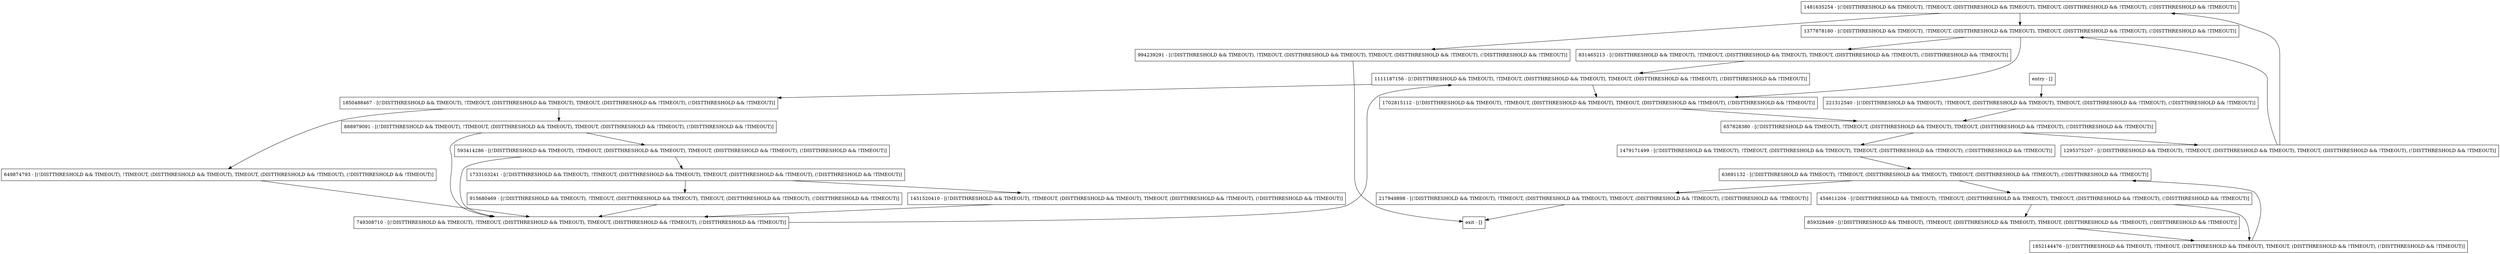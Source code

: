 digraph getMergedColors {
node [shape=record];
1481635254 [label="1481635254 - [(!DISTTHRESHOLD && TIMEOUT), !TIMEOUT, (DISTTHRESHOLD && TIMEOUT), TIMEOUT, (DISTTHRESHOLD && !TIMEOUT), (!DISTTHRESHOLD && !TIMEOUT)]"];
859328469 [label="859328469 - [(!DISTTHRESHOLD && TIMEOUT), !TIMEOUT, (DISTTHRESHOLD && TIMEOUT), TIMEOUT, (DISTTHRESHOLD && !TIMEOUT), (!DISTTHRESHOLD && !TIMEOUT)]"];
63691132 [label="63691132 - [(!DISTTHRESHOLD && TIMEOUT), !TIMEOUT, (DISTTHRESHOLD && TIMEOUT), TIMEOUT, (DISTTHRESHOLD && !TIMEOUT), (!DISTTHRESHOLD && !TIMEOUT)]"];
649874793 [label="649874793 - [(!DISTTHRESHOLD && TIMEOUT), !TIMEOUT, (DISTTHRESHOLD && TIMEOUT), TIMEOUT, (DISTTHRESHOLD && !TIMEOUT), (!DISTTHRESHOLD && !TIMEOUT)]"];
1377878180 [label="1377878180 - [(!DISTTHRESHOLD && TIMEOUT), !TIMEOUT, (DISTTHRESHOLD && TIMEOUT), TIMEOUT, (DISTTHRESHOLD && !TIMEOUT), (!DISTTHRESHOLD && !TIMEOUT)]"];
454611204 [label="454611204 - [(!DISTTHRESHOLD && TIMEOUT), !TIMEOUT, (DISTTHRESHOLD && TIMEOUT), TIMEOUT, (DISTTHRESHOLD && !TIMEOUT), (!DISTTHRESHOLD && !TIMEOUT)]"];
749308710 [label="749308710 - [(!DISTTHRESHOLD && TIMEOUT), !TIMEOUT, (DISTTHRESHOLD && TIMEOUT), TIMEOUT, (DISTTHRESHOLD && !TIMEOUT), (!DISTTHRESHOLD && !TIMEOUT)]"];
1702815112 [label="1702815112 - [(!DISTTHRESHOLD && TIMEOUT), !TIMEOUT, (DISTTHRESHOLD && TIMEOUT), TIMEOUT, (DISTTHRESHOLD && !TIMEOUT), (!DISTTHRESHOLD && !TIMEOUT)]"];
1451520410 [label="1451520410 - [(!DISTTHRESHOLD && TIMEOUT), !TIMEOUT, (DISTTHRESHOLD && TIMEOUT), TIMEOUT, (DISTTHRESHOLD && !TIMEOUT), (!DISTTHRESHOLD && !TIMEOUT)]"];
1733103241 [label="1733103241 - [(!DISTTHRESHOLD && TIMEOUT), !TIMEOUT, (DISTTHRESHOLD && TIMEOUT), TIMEOUT, (DISTTHRESHOLD && !TIMEOUT), (!DISTTHRESHOLD && !TIMEOUT)]"];
217949898 [label="217949898 - [(!DISTTHRESHOLD && TIMEOUT), !TIMEOUT, (DISTTHRESHOLD && TIMEOUT), TIMEOUT, (DISTTHRESHOLD && !TIMEOUT), (!DISTTHRESHOLD && !TIMEOUT)]"];
994239291 [label="994239291 - [(!DISTTHRESHOLD && TIMEOUT), !TIMEOUT, (DISTTHRESHOLD && TIMEOUT), TIMEOUT, (DISTTHRESHOLD && !TIMEOUT), (!DISTTHRESHOLD && !TIMEOUT)]"];
831465213 [label="831465213 - [(!DISTTHRESHOLD && TIMEOUT), !TIMEOUT, (DISTTHRESHOLD && TIMEOUT), TIMEOUT, (DISTTHRESHOLD && !TIMEOUT), (!DISTTHRESHOLD && !TIMEOUT)]"];
1295375207 [label="1295375207 - [(!DISTTHRESHOLD && TIMEOUT), !TIMEOUT, (DISTTHRESHOLD && TIMEOUT), TIMEOUT, (DISTTHRESHOLD && !TIMEOUT), (!DISTTHRESHOLD && !TIMEOUT)]"];
1852144476 [label="1852144476 - [(!DISTTHRESHOLD && TIMEOUT), !TIMEOUT, (DISTTHRESHOLD && TIMEOUT), TIMEOUT, (DISTTHRESHOLD && !TIMEOUT), (!DISTTHRESHOLD && !TIMEOUT)]"];
657828380 [label="657828380 - [(!DISTTHRESHOLD && TIMEOUT), !TIMEOUT, (DISTTHRESHOLD && TIMEOUT), TIMEOUT, (DISTTHRESHOLD && !TIMEOUT), (!DISTTHRESHOLD && !TIMEOUT)]"];
entry [label="entry - []"];
exit [label="exit - []"];
221312540 [label="221312540 - [(!DISTTHRESHOLD && TIMEOUT), !TIMEOUT, (DISTTHRESHOLD && TIMEOUT), TIMEOUT, (DISTTHRESHOLD && !TIMEOUT), (!DISTTHRESHOLD && !TIMEOUT)]"];
915680469 [label="915680469 - [(!DISTTHRESHOLD && TIMEOUT), !TIMEOUT, (DISTTHRESHOLD && TIMEOUT), TIMEOUT, (DISTTHRESHOLD && !TIMEOUT), (!DISTTHRESHOLD && !TIMEOUT)]"];
1850488467 [label="1850488467 - [(!DISTTHRESHOLD && TIMEOUT), !TIMEOUT, (DISTTHRESHOLD && TIMEOUT), TIMEOUT, (DISTTHRESHOLD && !TIMEOUT), (!DISTTHRESHOLD && !TIMEOUT)]"];
888979091 [label="888979091 - [(!DISTTHRESHOLD && TIMEOUT), !TIMEOUT, (DISTTHRESHOLD && TIMEOUT), TIMEOUT, (DISTTHRESHOLD && !TIMEOUT), (!DISTTHRESHOLD && !TIMEOUT)]"];
1479171499 [label="1479171499 - [(!DISTTHRESHOLD && TIMEOUT), !TIMEOUT, (DISTTHRESHOLD && TIMEOUT), TIMEOUT, (DISTTHRESHOLD && !TIMEOUT), (!DISTTHRESHOLD && !TIMEOUT)]"];
593414286 [label="593414286 - [(!DISTTHRESHOLD && TIMEOUT), !TIMEOUT, (DISTTHRESHOLD && TIMEOUT), TIMEOUT, (DISTTHRESHOLD && !TIMEOUT), (!DISTTHRESHOLD && !TIMEOUT)]"];
1111187156 [label="1111187156 - [(!DISTTHRESHOLD && TIMEOUT), !TIMEOUT, (DISTTHRESHOLD && TIMEOUT), TIMEOUT, (DISTTHRESHOLD && !TIMEOUT), (!DISTTHRESHOLD && !TIMEOUT)]"];
entry;
exit;
1481635254 -> 994239291;
1481635254 -> 1377878180;
859328469 -> 1852144476;
63691132 -> 217949898;
63691132 -> 454611204;
649874793 -> 749308710;
1377878180 -> 1702815112;
1377878180 -> 831465213;
454611204 -> 859328469;
454611204 -> 1852144476;
749308710 -> 1111187156;
1702815112 -> 657828380;
1451520410 -> 749308710;
1733103241 -> 1451520410;
1733103241 -> 915680469;
217949898 -> exit;
994239291 -> exit;
831465213 -> 1111187156;
1295375207 -> 1481635254;
1295375207 -> 1377878180;
1852144476 -> 63691132;
657828380 -> 1295375207;
657828380 -> 1479171499;
entry -> 221312540;
221312540 -> 657828380;
915680469 -> 749308710;
1850488467 -> 649874793;
1850488467 -> 888979091;
888979091 -> 593414286;
888979091 -> 749308710;
1479171499 -> 63691132;
593414286 -> 1733103241;
593414286 -> 749308710;
1111187156 -> 1702815112;
1111187156 -> 1850488467;
}
